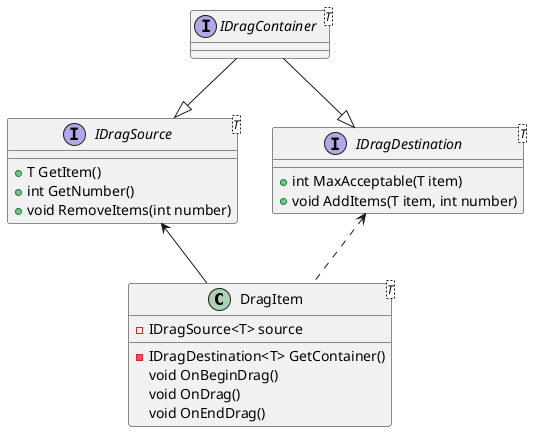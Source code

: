 @startuml
'https://plantuml.com/class-diagram
class DragItem <T>
{
    -IDragSource<T> source
    -IDragDestination<T> GetContainer()
    void OnBeginDrag()
    void OnDrag()
    void OnEndDrag()
}

interface IDragSource<T>
{
    +T GetItem()
    +int GetNumber()
    +void RemoveItems(int number)
}

interface IDragDestination<T>
{
    +int MaxAcceptable(T item)
    +void AddItems(T item, int number)
}
interface IDragContainer<T>

IDragContainer -down-|> IDragSource
IDragContainer -down-|> IDragDestination

DragItem .up.> IDragDestination
DragItem -up-> IDragSource
@enduml